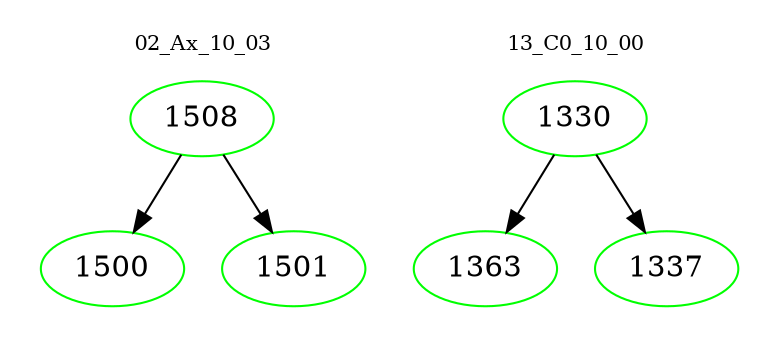 digraph{
subgraph cluster_0 {
color = white
label = "02_Ax_10_03";
fontsize=10;
T0_1508 [label="1508", color="green"]
T0_1508 -> T0_1500 [color="black"]
T0_1500 [label="1500", color="green"]
T0_1508 -> T0_1501 [color="black"]
T0_1501 [label="1501", color="green"]
}
subgraph cluster_1 {
color = white
label = "13_C0_10_00";
fontsize=10;
T1_1330 [label="1330", color="green"]
T1_1330 -> T1_1363 [color="black"]
T1_1363 [label="1363", color="green"]
T1_1330 -> T1_1337 [color="black"]
T1_1337 [label="1337", color="green"]
}
}
